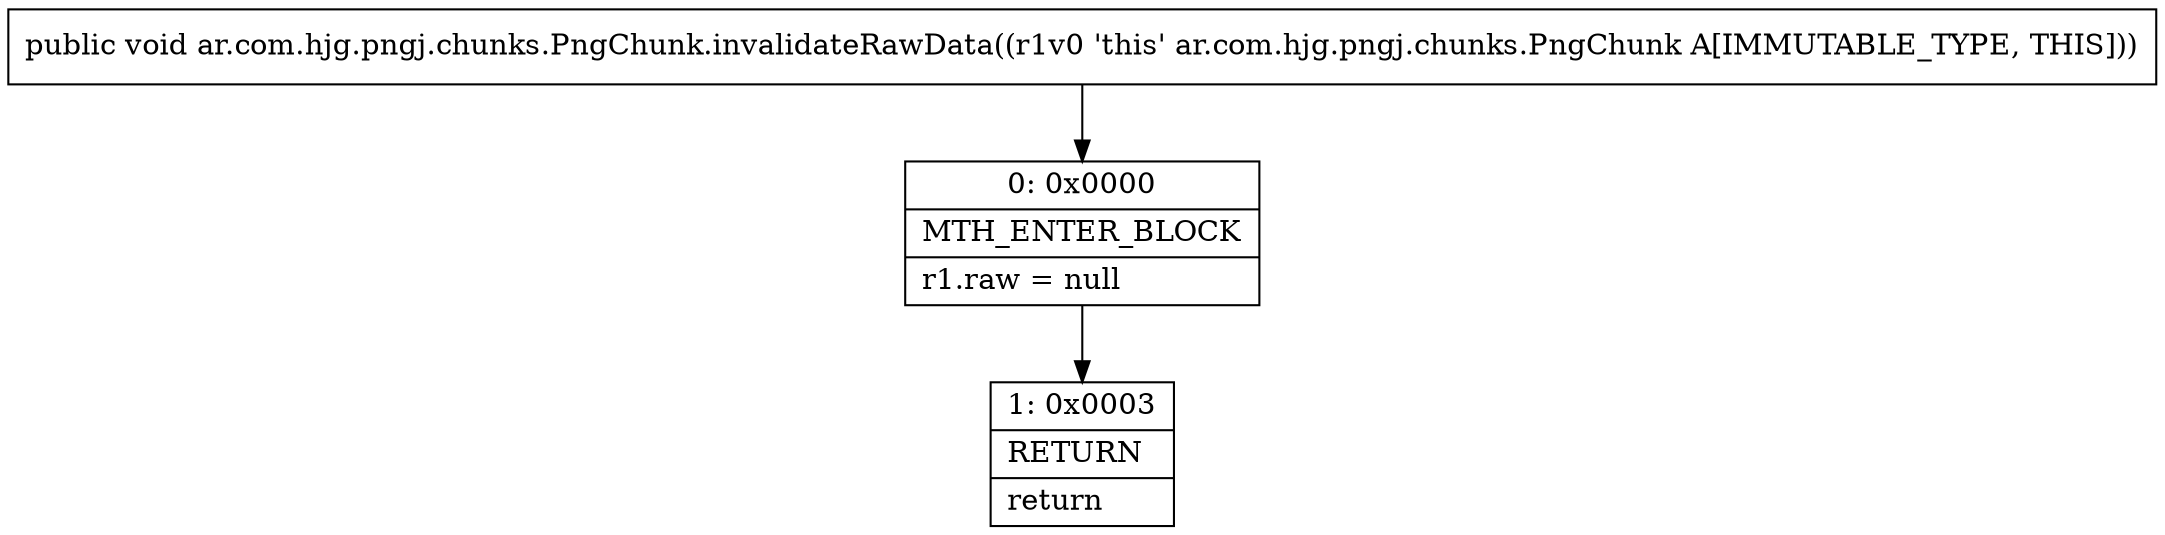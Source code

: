 digraph "CFG forar.com.hjg.pngj.chunks.PngChunk.invalidateRawData()V" {
Node_0 [shape=record,label="{0\:\ 0x0000|MTH_ENTER_BLOCK\l|r1.raw = null\l}"];
Node_1 [shape=record,label="{1\:\ 0x0003|RETURN\l|return\l}"];
MethodNode[shape=record,label="{public void ar.com.hjg.pngj.chunks.PngChunk.invalidateRawData((r1v0 'this' ar.com.hjg.pngj.chunks.PngChunk A[IMMUTABLE_TYPE, THIS])) }"];
MethodNode -> Node_0;
Node_0 -> Node_1;
}

